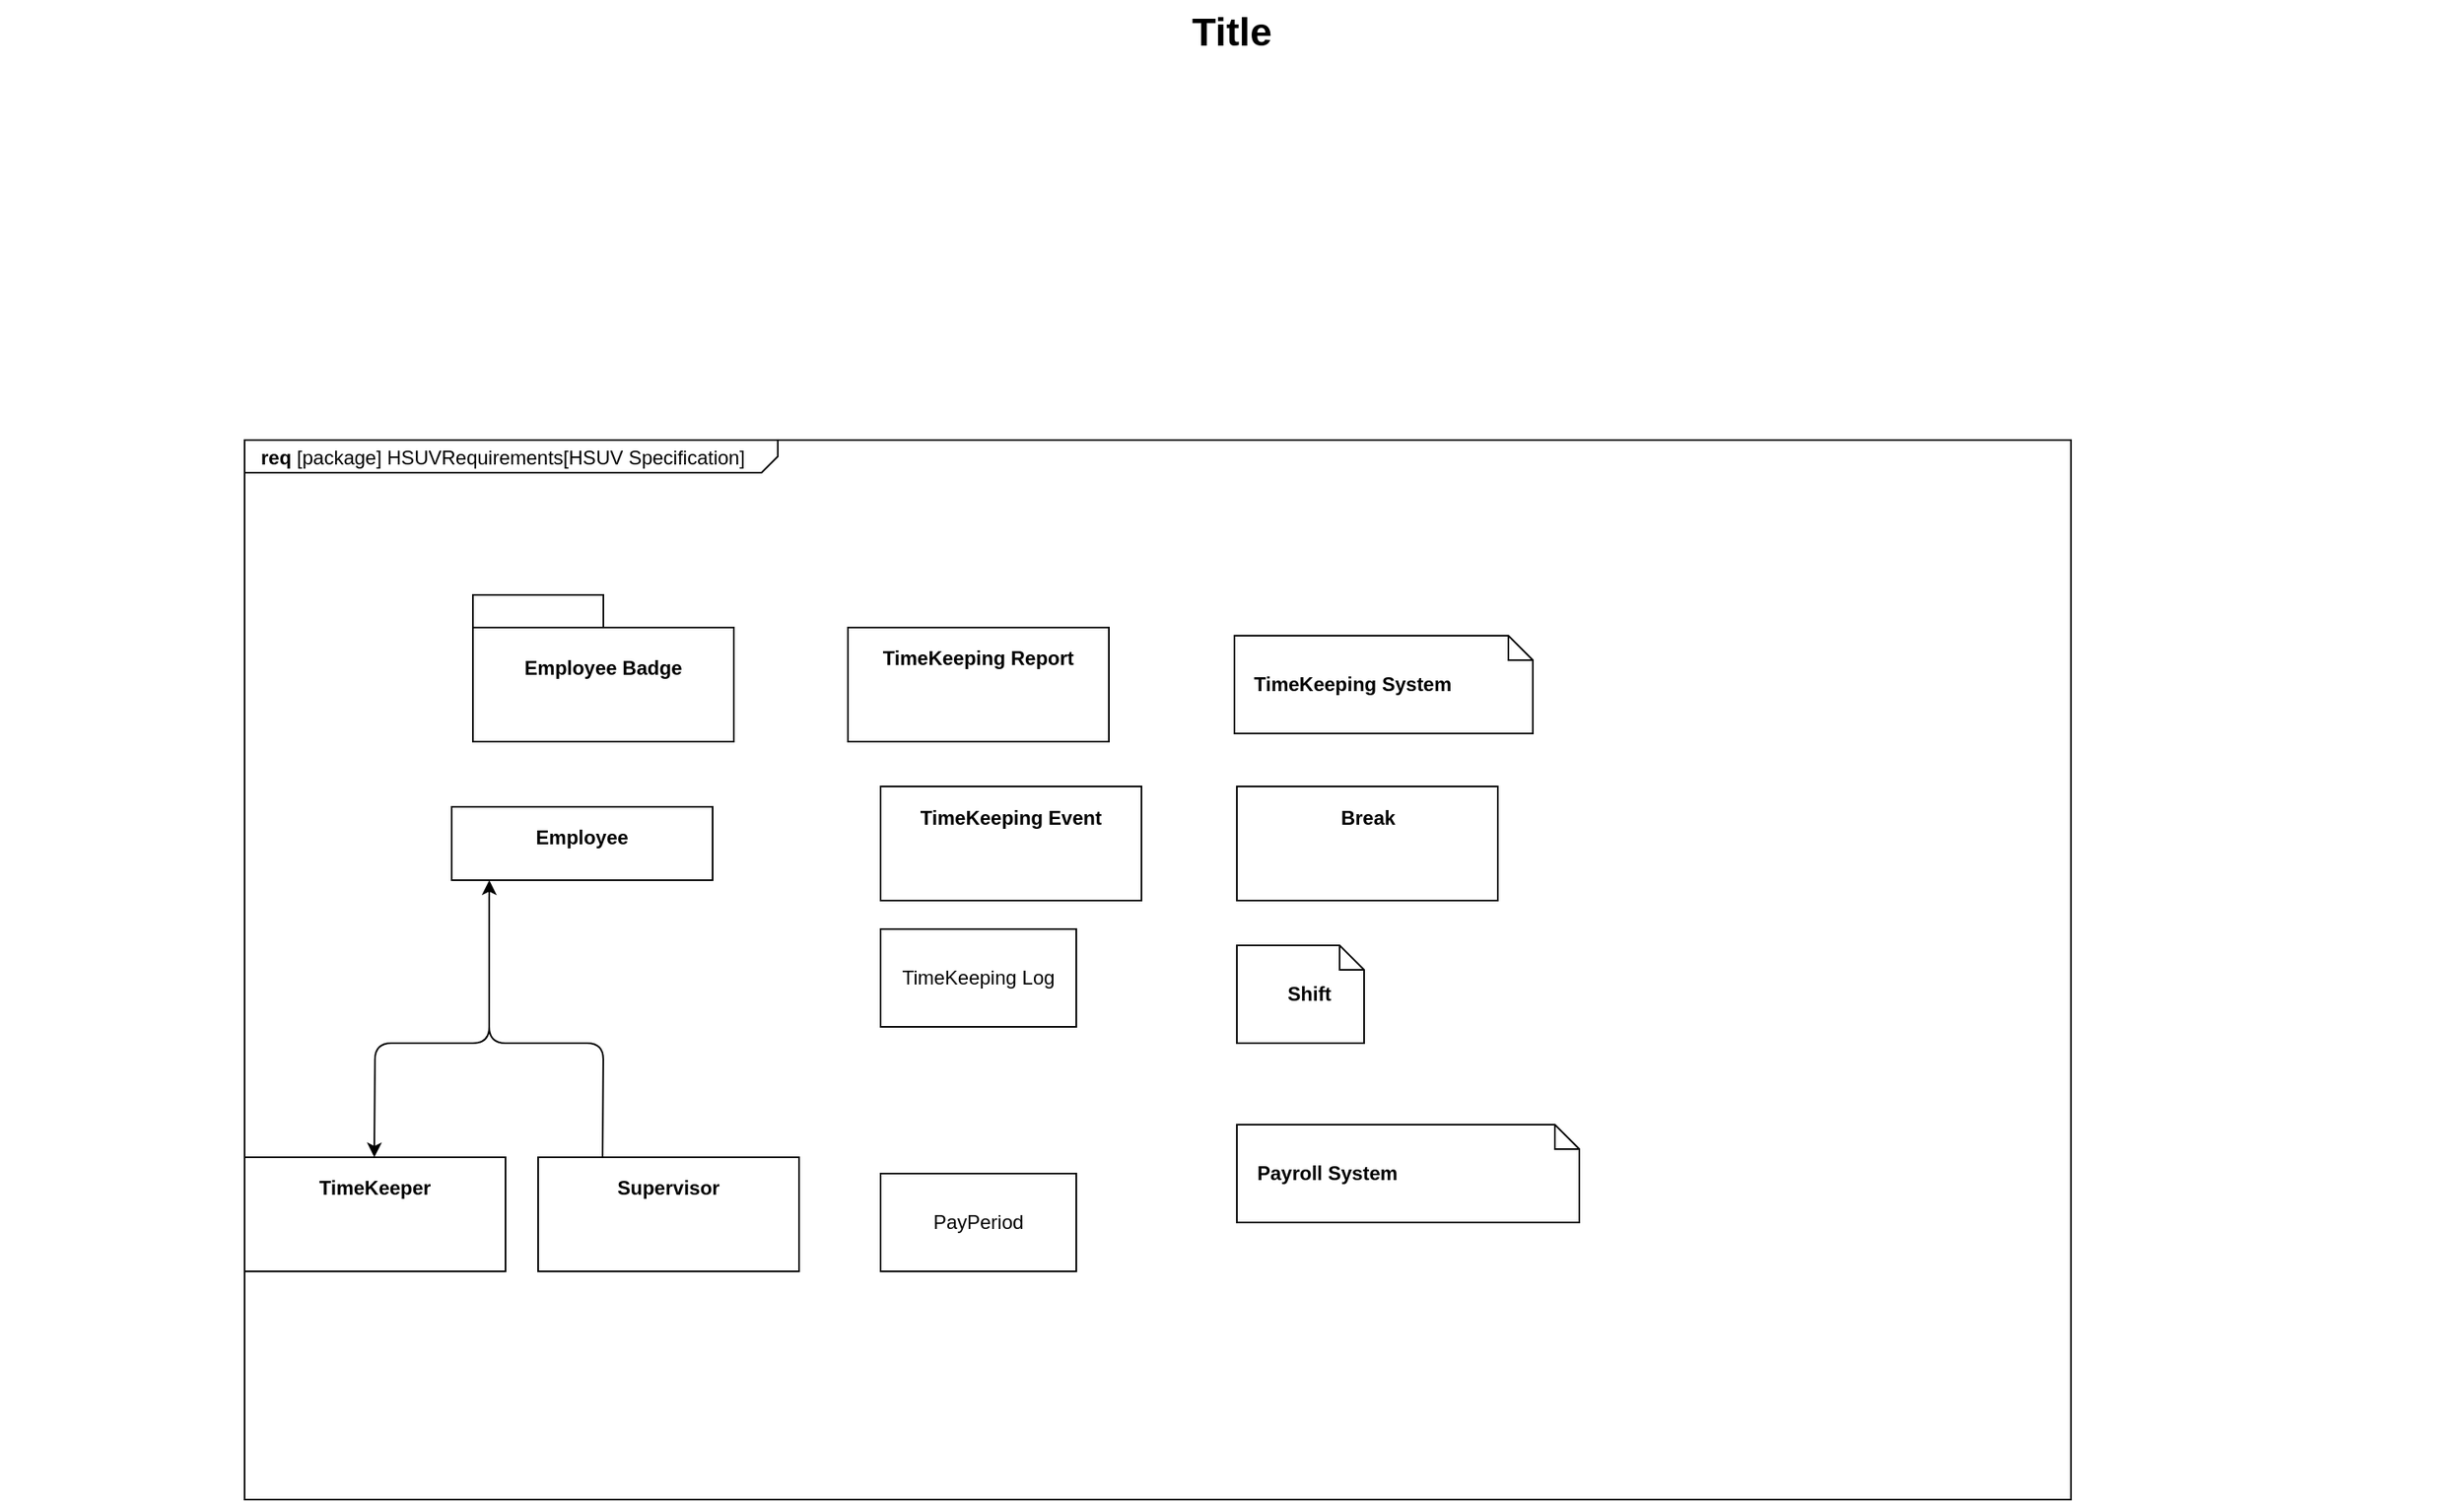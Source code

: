 <mxfile version="13.5.9" type="github">
  <diagram name="Page-1" id="929967ad-93f9-6ef4-fab6-5d389245f69c">
    <mxGraphModel dx="868" dy="401" grid="1" gridSize="10" guides="1" tooltips="1" connect="1" arrows="1" fold="1" page="1" pageScale="1.5" pageWidth="1169" pageHeight="826" background="none" math="0" shadow="0">
      <root>
        <mxCell id="0" style=";html=1;" />
        <mxCell id="1" style=";html=1;" parent="0" />
        <mxCell id="1672d66443f91eb5-1" value="&lt;p style=&quot;margin: 0px ; margin-top: 4px ; margin-left: 10px ; text-align: left&quot;&gt;&lt;b&gt;req&lt;/b&gt;&amp;nbsp;[package] HSUVRequirements[HSUV Specification]&lt;/p&gt;" style="html=1;strokeWidth=1;shape=mxgraph.sysml.package;html=1;overflow=fill;whiteSpace=wrap;fillColor=none;gradientColor=none;fontSize=12;align=center;labelX=327.64;" parent="1" vertex="1">
          <mxGeometry x="270" y="310" width="1120" height="650" as="geometry" />
        </mxCell>
        <mxCell id="1672d66443f91eb5-2" value="Employee Badge" style="shape=folder;tabWidth=80;tabHeight=20;tabPosition=left;strokeWidth=1;html=1;whiteSpace=wrap;align=center;fontSize=12;fontStyle=1" parent="1" vertex="1">
          <mxGeometry x="410" y="405" width="160" height="90" as="geometry" />
        </mxCell>
        <mxCell id="1672d66443f91eb5-3" value="&lt;b&gt;TimeKeeping System&lt;/b&gt;" style="shape=note;size=15;align=left;spacingLeft=10;html=1;whiteSpace=wrap;strokeColor=#000000;strokeWidth=1;fillColor=#ffffff;fontSize=12;" parent="1" vertex="1">
          <mxGeometry x="877" y="430" width="183" height="60" as="geometry" />
        </mxCell>
        <mxCell id="1672d66443f91eb5-4" value="&lt;p&gt;Employee&lt;/p&gt;&lt;p&gt;&lt;br&gt;&lt;/p&gt;" style="shape=rect;html=1;overflow=fill;whiteSpace=wrap;align=center;fontStyle=1" parent="1" vertex="1">
          <mxGeometry x="397" y="535" width="160" height="45" as="geometry" />
        </mxCell>
        <mxCell id="1672d66443f91eb5-5" value="&lt;p&gt;TimeKeeping Report&lt;/p&gt;" style="shape=rect;html=1;overflow=fill;whiteSpace=wrap;align=center;fontStyle=1" parent="1" vertex="1">
          <mxGeometry x="640" y="425" width="160" height="70" as="geometry" />
        </mxCell>
        <mxCell id="1672d66443f91eb5-6" value="&lt;p&gt;&lt;span&gt;Break&lt;/span&gt;&lt;br&gt;&lt;/p&gt;" style="shape=rect;html=1;overflow=fill;whiteSpace=wrap;align=center;fontStyle=1" parent="1" vertex="1">
          <mxGeometry x="878.5" y="522.5" width="160" height="70" as="geometry" />
        </mxCell>
        <mxCell id="1672d66443f91eb5-7" value="&lt;p&gt;TimeKeeper&lt;/p&gt;" style="shape=rect;html=1;overflow=fill;whiteSpace=wrap;align=center;fontStyle=1" parent="1" vertex="1">
          <mxGeometry x="270" y="750" width="160" height="70" as="geometry" />
        </mxCell>
        <mxCell id="1672d66443f91eb5-8" value="&lt;p&gt;Supervisor&lt;/p&gt;" style="shape=rect;html=1;overflow=fill;whiteSpace=wrap;align=center;fontStyle=1" parent="1" vertex="1">
          <mxGeometry x="450" y="750" width="160" height="70" as="geometry" />
        </mxCell>
        <mxCell id="1672d66443f91eb5-9" value="&lt;p&gt;TimeKeeping Event&lt;/p&gt;&lt;p&gt;&lt;br&gt;&lt;/p&gt;" style="shape=rect;html=1;overflow=fill;whiteSpace=wrap;align=center;fontStyle=1" parent="1" vertex="1">
          <mxGeometry x="660" y="522.5" width="160" height="70" as="geometry" />
        </mxCell>
        <mxCell id="1672d66443f91eb5-11" value="&lt;b&gt;Shift&lt;/b&gt;" style="shape=note;size=15;align=center;spacingLeft=10;html=1;whiteSpace=wrap;strokeWidth=1;fontSize=12;" parent="1" vertex="1">
          <mxGeometry x="878.5" y="620" width="78" height="60" as="geometry" />
        </mxCell>
        <mxCell id="1672d66443f91eb5-12" value="&lt;b&gt;Payroll System&lt;/b&gt;" style="shape=note;size=15;align=left;spacingLeft=10;html=1;whiteSpace=wrap;strokeWidth=1;fontSize=12;" parent="1" vertex="1">
          <mxGeometry x="878.5" y="730" width="210" height="60" as="geometry" />
        </mxCell>
        <mxCell id="1672d66443f91eb5-23" value="Title" style="text;strokeColor=none;fillColor=none;html=1;fontSize=24;fontStyle=1;verticalAlign=middle;align=center;" parent="1" vertex="1">
          <mxGeometry x="120" y="40" width="1510" height="40" as="geometry" />
        </mxCell>
        <mxCell id="B_VWLV56VrWd8KHyhiyz-1" value="" style="endArrow=classic;html=1;entryX=0.144;entryY=1;entryDx=0;entryDy=0;entryPerimeter=0;exitX=0.196;exitY=0.677;exitDx=0;exitDy=0;exitPerimeter=0;" edge="1" parent="1" source="1672d66443f91eb5-1" target="1672d66443f91eb5-4">
          <mxGeometry width="50" height="50" relative="1" as="geometry">
            <mxPoint x="460" y="690" as="sourcePoint" />
            <mxPoint x="500" y="650" as="targetPoint" />
            <Array as="points">
              <mxPoint x="490" y="680" />
              <mxPoint x="420" y="680" />
            </Array>
          </mxGeometry>
        </mxCell>
        <mxCell id="B_VWLV56VrWd8KHyhiyz-2" value="" style="endArrow=classic;html=1;entryX=0.071;entryY=0.677;entryDx=0;entryDy=0;entryPerimeter=0;" edge="1" parent="1" target="1672d66443f91eb5-1">
          <mxGeometry width="50" height="50" relative="1" as="geometry">
            <mxPoint x="420" y="590" as="sourcePoint" />
            <mxPoint x="360" y="680" as="targetPoint" />
            <Array as="points">
              <mxPoint x="420" y="680" />
              <mxPoint x="350" y="680" />
            </Array>
          </mxGeometry>
        </mxCell>
        <mxCell id="B_VWLV56VrWd8KHyhiyz-4" value="TimeKeeping Log" style="rounded=0;whiteSpace=wrap;html=1;" vertex="1" parent="1">
          <mxGeometry x="660" y="610" width="120" height="60" as="geometry" />
        </mxCell>
        <mxCell id="B_VWLV56VrWd8KHyhiyz-5" value="PayPeriod" style="rounded=0;whiteSpace=wrap;html=1;" vertex="1" parent="1">
          <mxGeometry x="660" y="760" width="120" height="60" as="geometry" />
        </mxCell>
      </root>
    </mxGraphModel>
  </diagram>
</mxfile>
